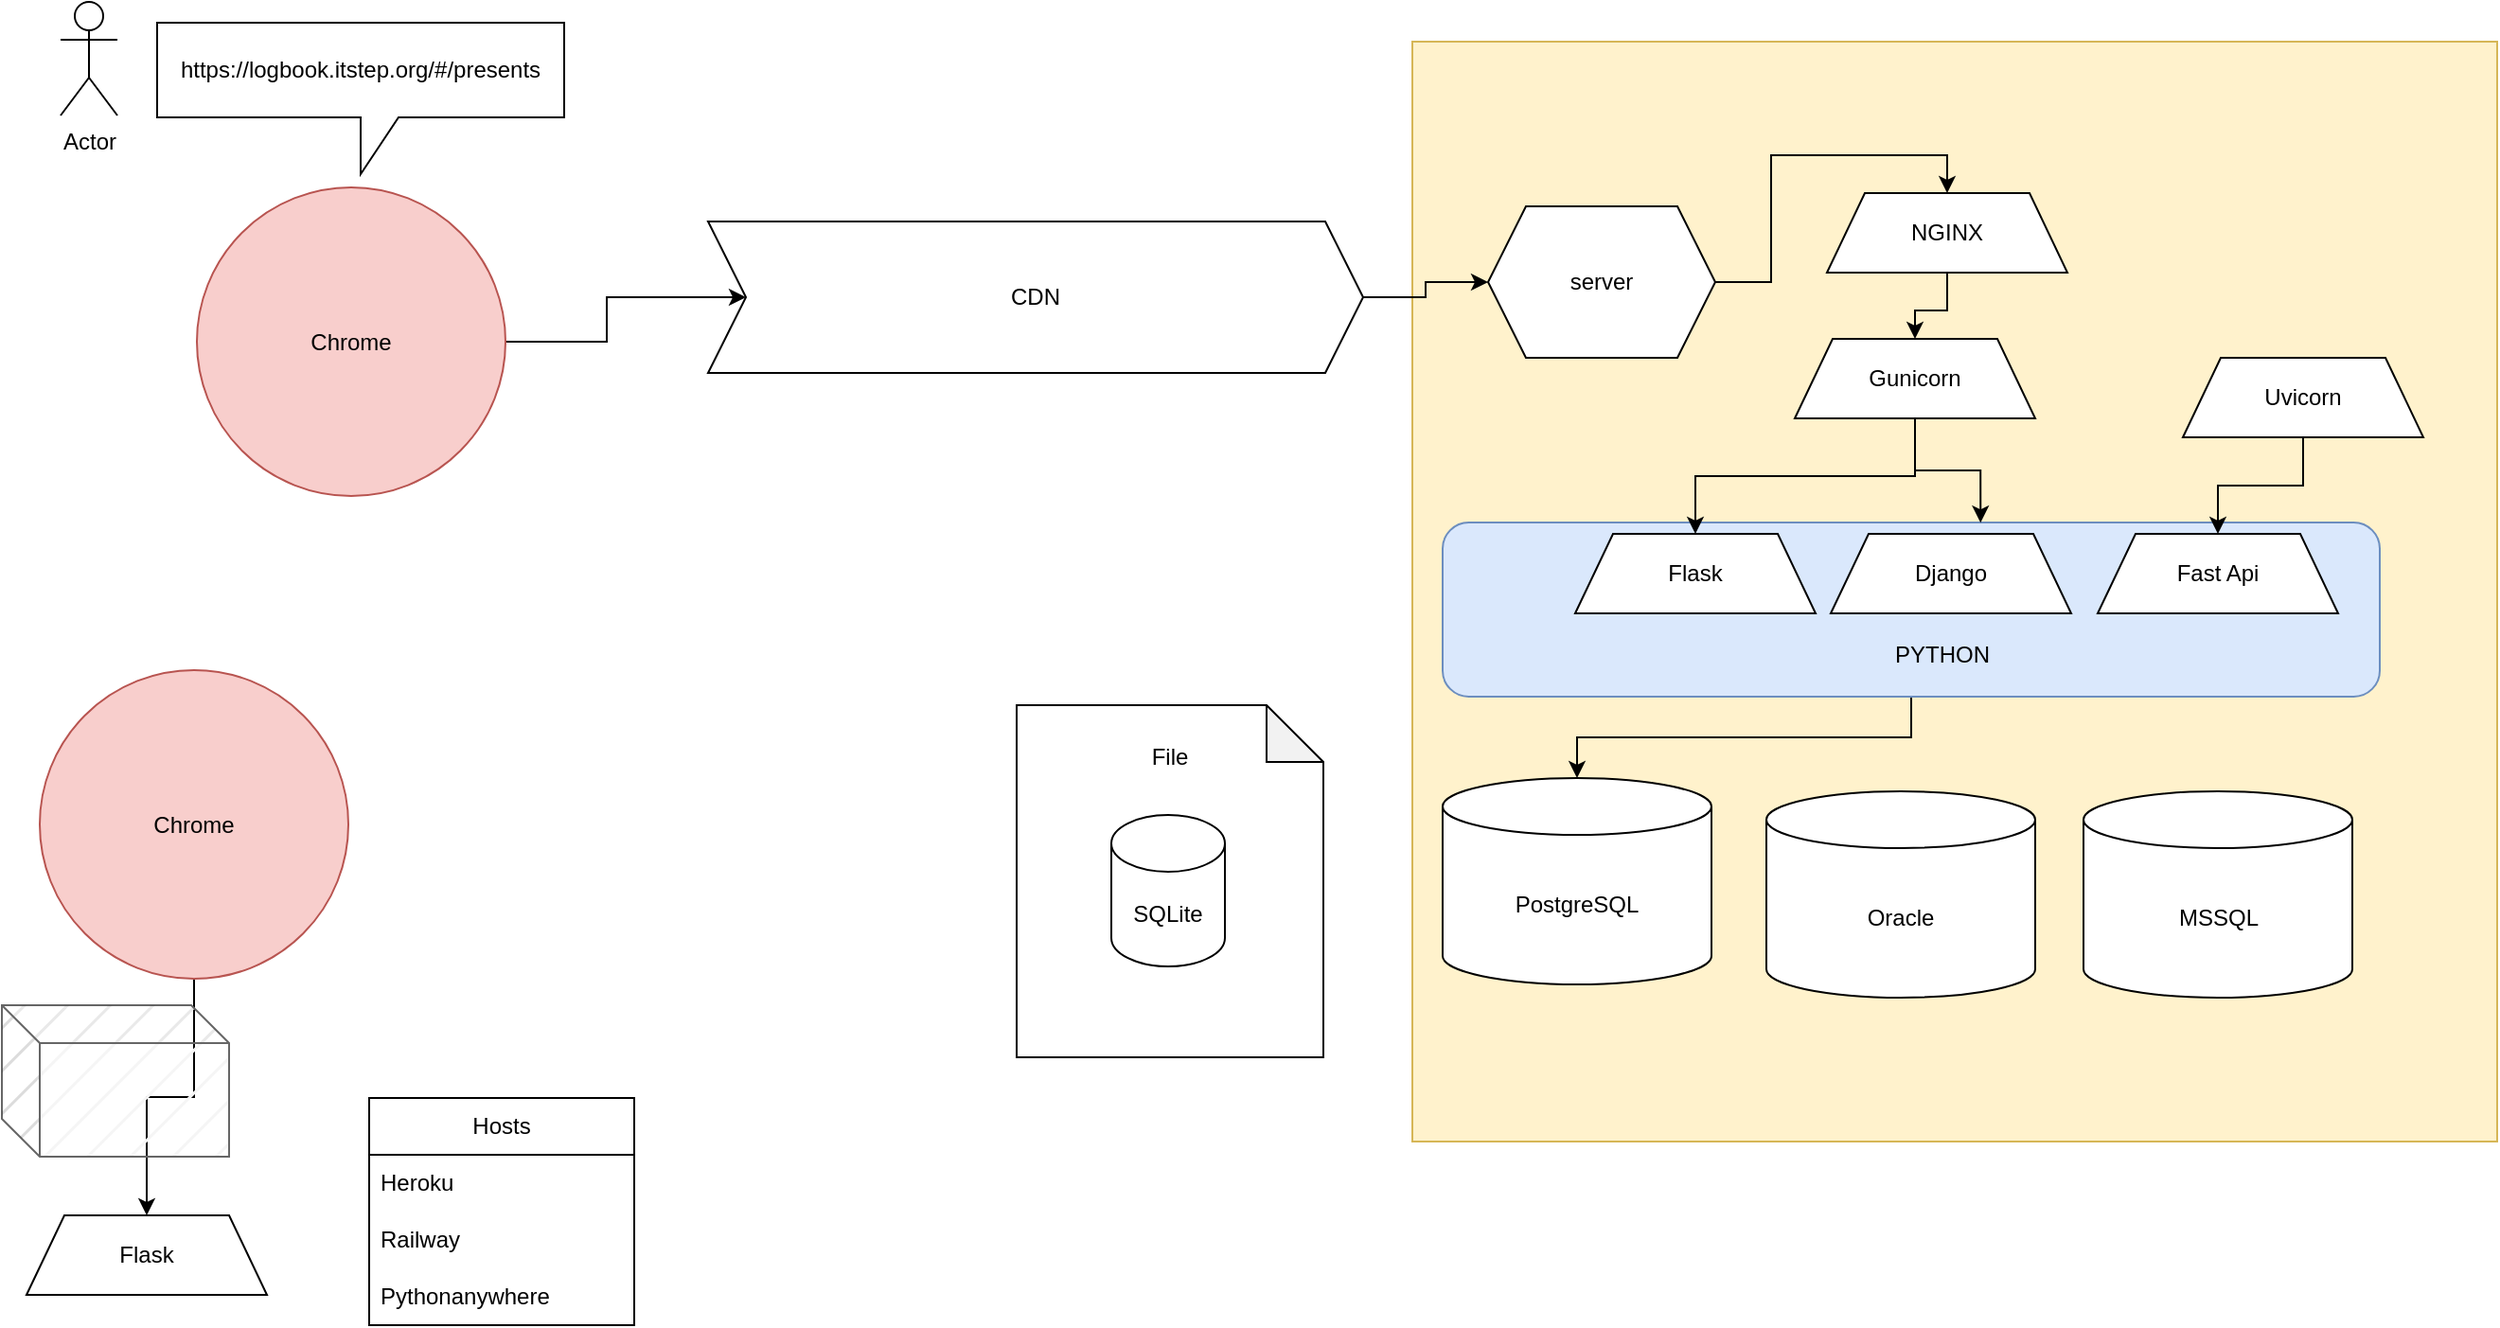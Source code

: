 <mxfile version="21.1.0" type="device">
  <diagram name="Page-1" id="T1vVBj9RWPU7JyRBVLPk">
    <mxGraphModel dx="1293" dy="497" grid="0" gridSize="10" guides="1" tooltips="1" connect="1" arrows="1" fold="1" page="0" pageScale="1" pageWidth="827" pageHeight="1169" math="0" shadow="0">
      <root>
        <mxCell id="0" />
        <mxCell id="1" parent="0" />
        <mxCell id="Lg-eeuvkgcDiOb89N3YI-42" value="" style="shape=note;whiteSpace=wrap;html=1;backgroundOutline=1;darkOpacity=0.05;" vertex="1" parent="1">
          <mxGeometry x="412" y="613.5" width="162" height="186" as="geometry" />
        </mxCell>
        <mxCell id="Lg-eeuvkgcDiOb89N3YI-34" value="" style="rounded=0;whiteSpace=wrap;html=1;fillColor=#fff2cc;strokeColor=#d6b656;" vertex="1" parent="1">
          <mxGeometry x="621" y="263" width="573" height="581" as="geometry" />
        </mxCell>
        <mxCell id="Lg-eeuvkgcDiOb89N3YI-25" style="edgeStyle=orthogonalEdgeStyle;rounded=0;orthogonalLoop=1;jettySize=auto;html=1;" edge="1" parent="1" source="Lg-eeuvkgcDiOb89N3YI-16" target="Lg-eeuvkgcDiOb89N3YI-22">
          <mxGeometry relative="1" as="geometry" />
        </mxCell>
        <mxCell id="Lg-eeuvkgcDiOb89N3YI-16" value="" style="rounded=1;whiteSpace=wrap;html=1;fillColor=#dae8fc;strokeColor=#6c8ebf;" vertex="1" parent="1">
          <mxGeometry x="637" y="517" width="495" height="92" as="geometry" />
        </mxCell>
        <mxCell id="Lg-eeuvkgcDiOb89N3YI-2" value="Actor" style="shape=umlActor;verticalLabelPosition=bottom;verticalAlign=top;html=1;outlineConnect=0;" vertex="1" parent="1">
          <mxGeometry x="-93" y="242" width="30" height="60" as="geometry" />
        </mxCell>
        <mxCell id="Lg-eeuvkgcDiOb89N3YI-3" value="https://logbook.itstep.org/#/presents" style="shape=callout;whiteSpace=wrap;html=1;perimeter=calloutPerimeter;" vertex="1" parent="1">
          <mxGeometry x="-42" y="253" width="215" height="80" as="geometry" />
        </mxCell>
        <mxCell id="Lg-eeuvkgcDiOb89N3YI-6" value="" style="edgeStyle=orthogonalEdgeStyle;rounded=0;orthogonalLoop=1;jettySize=auto;html=1;" edge="1" parent="1" source="Lg-eeuvkgcDiOb89N3YI-4" target="Lg-eeuvkgcDiOb89N3YI-5">
          <mxGeometry relative="1" as="geometry" />
        </mxCell>
        <mxCell id="Lg-eeuvkgcDiOb89N3YI-4" value="Chrome" style="ellipse;whiteSpace=wrap;html=1;aspect=fixed;fillColor=#f8cecc;strokeColor=#b85450;" vertex="1" parent="1">
          <mxGeometry x="-21" y="340" width="163" height="163" as="geometry" />
        </mxCell>
        <mxCell id="Lg-eeuvkgcDiOb89N3YI-8" style="edgeStyle=orthogonalEdgeStyle;rounded=0;orthogonalLoop=1;jettySize=auto;html=1;" edge="1" parent="1" source="Lg-eeuvkgcDiOb89N3YI-5" target="Lg-eeuvkgcDiOb89N3YI-7">
          <mxGeometry relative="1" as="geometry" />
        </mxCell>
        <mxCell id="Lg-eeuvkgcDiOb89N3YI-5" value="CDN" style="shape=step;perimeter=stepPerimeter;whiteSpace=wrap;html=1;fixedSize=1;" vertex="1" parent="1">
          <mxGeometry x="249" y="358" width="346" height="80" as="geometry" />
        </mxCell>
        <mxCell id="Lg-eeuvkgcDiOb89N3YI-11" style="edgeStyle=orthogonalEdgeStyle;rounded=0;orthogonalLoop=1;jettySize=auto;html=1;entryX=0.5;entryY=0;entryDx=0;entryDy=0;" edge="1" parent="1" source="Lg-eeuvkgcDiOb89N3YI-7" target="Lg-eeuvkgcDiOb89N3YI-10">
          <mxGeometry relative="1" as="geometry" />
        </mxCell>
        <mxCell id="Lg-eeuvkgcDiOb89N3YI-7" value="server" style="shape=hexagon;perimeter=hexagonPerimeter2;whiteSpace=wrap;html=1;fixedSize=1;" vertex="1" parent="1">
          <mxGeometry x="661" y="350" width="120" height="80" as="geometry" />
        </mxCell>
        <mxCell id="Lg-eeuvkgcDiOb89N3YI-18" style="edgeStyle=orthogonalEdgeStyle;rounded=0;orthogonalLoop=1;jettySize=auto;html=1;entryX=0.5;entryY=0;entryDx=0;entryDy=0;" edge="1" parent="1" source="Lg-eeuvkgcDiOb89N3YI-10" target="Lg-eeuvkgcDiOb89N3YI-12">
          <mxGeometry relative="1" as="geometry" />
        </mxCell>
        <mxCell id="Lg-eeuvkgcDiOb89N3YI-10" value="NGINX" style="shape=trapezoid;perimeter=trapezoidPerimeter;whiteSpace=wrap;html=1;fixedSize=1;" vertex="1" parent="1">
          <mxGeometry x="840" y="343" width="127" height="42" as="geometry" />
        </mxCell>
        <mxCell id="Lg-eeuvkgcDiOb89N3YI-19" style="edgeStyle=orthogonalEdgeStyle;rounded=0;orthogonalLoop=1;jettySize=auto;html=1;entryX=0.574;entryY=0.001;entryDx=0;entryDy=0;entryPerimeter=0;" edge="1" parent="1" source="Lg-eeuvkgcDiOb89N3YI-12" target="Lg-eeuvkgcDiOb89N3YI-16">
          <mxGeometry relative="1" as="geometry" />
        </mxCell>
        <mxCell id="Lg-eeuvkgcDiOb89N3YI-28" style="edgeStyle=orthogonalEdgeStyle;rounded=0;orthogonalLoop=1;jettySize=auto;html=1;" edge="1" parent="1" source="Lg-eeuvkgcDiOb89N3YI-12" target="Lg-eeuvkgcDiOb89N3YI-13">
          <mxGeometry relative="1" as="geometry" />
        </mxCell>
        <mxCell id="Lg-eeuvkgcDiOb89N3YI-12" value="Gunicorn" style="shape=trapezoid;perimeter=trapezoidPerimeter;whiteSpace=wrap;html=1;fixedSize=1;" vertex="1" parent="1">
          <mxGeometry x="823" y="420" width="127" height="42" as="geometry" />
        </mxCell>
        <mxCell id="Lg-eeuvkgcDiOb89N3YI-13" value="Flask" style="shape=trapezoid;perimeter=trapezoidPerimeter;whiteSpace=wrap;html=1;fixedSize=1;" vertex="1" parent="1">
          <mxGeometry x="707" y="523" width="127" height="42" as="geometry" />
        </mxCell>
        <mxCell id="Lg-eeuvkgcDiOb89N3YI-14" value="Django" style="shape=trapezoid;perimeter=trapezoidPerimeter;whiteSpace=wrap;html=1;fixedSize=1;" vertex="1" parent="1">
          <mxGeometry x="842" y="523" width="127" height="42" as="geometry" />
        </mxCell>
        <mxCell id="Lg-eeuvkgcDiOb89N3YI-15" value="Fast Api" style="shape=trapezoid;perimeter=trapezoidPerimeter;whiteSpace=wrap;html=1;fixedSize=1;" vertex="1" parent="1">
          <mxGeometry x="983" y="523" width="127" height="42" as="geometry" />
        </mxCell>
        <mxCell id="Lg-eeuvkgcDiOb89N3YI-17" value="PYTHON" style="text;html=1;strokeColor=none;fillColor=none;align=center;verticalAlign=middle;whiteSpace=wrap;rounded=0;" vertex="1" parent="1">
          <mxGeometry x="871" y="572" width="60" height="30" as="geometry" />
        </mxCell>
        <mxCell id="Lg-eeuvkgcDiOb89N3YI-22" value="PostgreSQL" style="shape=cylinder3;whiteSpace=wrap;html=1;boundedLbl=1;backgroundOutline=1;size=15;" vertex="1" parent="1">
          <mxGeometry x="637" y="652" width="142" height="109" as="geometry" />
        </mxCell>
        <mxCell id="Lg-eeuvkgcDiOb89N3YI-23" value="Oracle" style="shape=cylinder3;whiteSpace=wrap;html=1;boundedLbl=1;backgroundOutline=1;size=15;" vertex="1" parent="1">
          <mxGeometry x="808" y="659" width="142" height="109" as="geometry" />
        </mxCell>
        <mxCell id="Lg-eeuvkgcDiOb89N3YI-24" value="MSSQL" style="shape=cylinder3;whiteSpace=wrap;html=1;boundedLbl=1;backgroundOutline=1;size=15;" vertex="1" parent="1">
          <mxGeometry x="975.5" y="659" width="142" height="109" as="geometry" />
        </mxCell>
        <mxCell id="Lg-eeuvkgcDiOb89N3YI-27" style="edgeStyle=orthogonalEdgeStyle;rounded=0;orthogonalLoop=1;jettySize=auto;html=1;" edge="1" parent="1" source="Lg-eeuvkgcDiOb89N3YI-26" target="Lg-eeuvkgcDiOb89N3YI-15">
          <mxGeometry relative="1" as="geometry" />
        </mxCell>
        <mxCell id="Lg-eeuvkgcDiOb89N3YI-26" value="Uvicorn" style="shape=trapezoid;perimeter=trapezoidPerimeter;whiteSpace=wrap;html=1;fixedSize=1;" vertex="1" parent="1">
          <mxGeometry x="1028" y="430" width="127" height="42" as="geometry" />
        </mxCell>
        <mxCell id="Lg-eeuvkgcDiOb89N3YI-35" style="edgeStyle=orthogonalEdgeStyle;rounded=0;orthogonalLoop=1;jettySize=auto;html=1;entryX=0.5;entryY=0;entryDx=0;entryDy=0;" edge="1" parent="1" source="Lg-eeuvkgcDiOb89N3YI-29" target="Lg-eeuvkgcDiOb89N3YI-33">
          <mxGeometry relative="1" as="geometry" />
        </mxCell>
        <mxCell id="Lg-eeuvkgcDiOb89N3YI-29" value="Chrome" style="ellipse;whiteSpace=wrap;html=1;aspect=fixed;fillColor=#f8cecc;strokeColor=#b85450;" vertex="1" parent="1">
          <mxGeometry x="-104" y="595" width="163" height="163" as="geometry" />
        </mxCell>
        <mxCell id="Lg-eeuvkgcDiOb89N3YI-33" value="Flask" style="shape=trapezoid;perimeter=trapezoidPerimeter;whiteSpace=wrap;html=1;fixedSize=1;" vertex="1" parent="1">
          <mxGeometry x="-111" y="883" width="127" height="42" as="geometry" />
        </mxCell>
        <mxCell id="Lg-eeuvkgcDiOb89N3YI-36" value="Hosts" style="swimlane;fontStyle=0;childLayout=stackLayout;horizontal=1;startSize=30;horizontalStack=0;resizeParent=1;resizeParentMax=0;resizeLast=0;collapsible=1;marginBottom=0;whiteSpace=wrap;html=1;" vertex="1" parent="1">
          <mxGeometry x="70" y="821" width="140" height="120" as="geometry" />
        </mxCell>
        <mxCell id="Lg-eeuvkgcDiOb89N3YI-37" value="Heroku" style="text;strokeColor=none;fillColor=none;align=left;verticalAlign=middle;spacingLeft=4;spacingRight=4;overflow=hidden;points=[[0,0.5],[1,0.5]];portConstraint=eastwest;rotatable=0;whiteSpace=wrap;html=1;" vertex="1" parent="Lg-eeuvkgcDiOb89N3YI-36">
          <mxGeometry y="30" width="140" height="30" as="geometry" />
        </mxCell>
        <mxCell id="Lg-eeuvkgcDiOb89N3YI-38" value="Railway" style="text;strokeColor=none;fillColor=none;align=left;verticalAlign=middle;spacingLeft=4;spacingRight=4;overflow=hidden;points=[[0,0.5],[1,0.5]];portConstraint=eastwest;rotatable=0;whiteSpace=wrap;html=1;" vertex="1" parent="Lg-eeuvkgcDiOb89N3YI-36">
          <mxGeometry y="60" width="140" height="30" as="geometry" />
        </mxCell>
        <mxCell id="Lg-eeuvkgcDiOb89N3YI-39" value="Pythonanywhere" style="text;strokeColor=none;fillColor=none;align=left;verticalAlign=middle;spacingLeft=4;spacingRight=4;overflow=hidden;points=[[0,0.5],[1,0.5]];portConstraint=eastwest;rotatable=0;whiteSpace=wrap;html=1;" vertex="1" parent="Lg-eeuvkgcDiOb89N3YI-36">
          <mxGeometry y="90" width="140" height="30" as="geometry" />
        </mxCell>
        <mxCell id="Lg-eeuvkgcDiOb89N3YI-40" value="" style="shape=cube;whiteSpace=wrap;html=1;boundedLbl=1;backgroundOutline=1;darkOpacity=0.05;darkOpacity2=0.1;fillColor=#f5f5f5;fontColor=#333333;strokeColor=#666666;fillStyle=hatch;" vertex="1" parent="1">
          <mxGeometry x="-124" y="772" width="120" height="80" as="geometry" />
        </mxCell>
        <mxCell id="Lg-eeuvkgcDiOb89N3YI-41" value="SQLite" style="shape=cylinder3;whiteSpace=wrap;html=1;boundedLbl=1;backgroundOutline=1;size=15;" vertex="1" parent="1">
          <mxGeometry x="462" y="671.5" width="60" height="80" as="geometry" />
        </mxCell>
        <mxCell id="Lg-eeuvkgcDiOb89N3YI-43" value="File" style="text;html=1;strokeColor=none;fillColor=none;align=center;verticalAlign=middle;whiteSpace=wrap;rounded=0;" vertex="1" parent="1">
          <mxGeometry x="463" y="625.5" width="60" height="30" as="geometry" />
        </mxCell>
      </root>
    </mxGraphModel>
  </diagram>
</mxfile>
